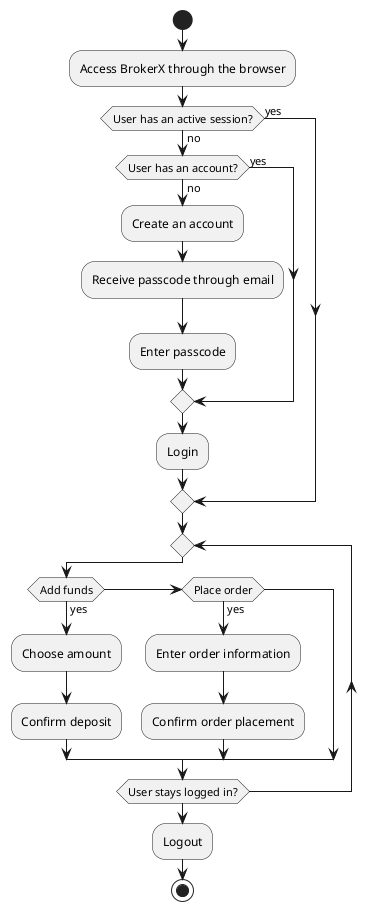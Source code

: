 @startuml
start
:Access BrokerX through the browser;

if (User has an active session?) then (yes)
else (no)
  if (User has an account?) then (yes)
  else (no)
    :Create an account;
    :Receive passcode through email;
    :Enter passcode;
  endif
  :Login;
endif

repeat
  if (Add funds) then (yes)
     :Choose amount;
     :Confirm deposit;
  elseif(Place order) then (yes)
     :Enter order information;
     :Confirm order placement;
  endif
repeat while (User stays logged in?)
:Logout;
stop
@enduml